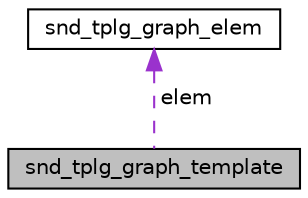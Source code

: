 digraph "snd_tplg_graph_template"
{
  edge [fontname="Helvetica",fontsize="10",labelfontname="Helvetica",labelfontsize="10"];
  node [fontname="Helvetica",fontsize="10",shape=record];
  Node1 [label="snd_tplg_graph_template",height=0.2,width=0.4,color="black", fillcolor="grey75", style="filled", fontcolor="black"];
  Node2 -> Node1 [dir="back",color="darkorchid3",fontsize="10",style="dashed",label=" elem" ,fontname="Helvetica"];
  Node2 [label="snd_tplg_graph_elem",height=0.2,width=0.4,color="black", fillcolor="white", style="filled",URL="$structsnd__tplg__graph__elem.html",tooltip="Template type for single DAPM graph element. "];
}
